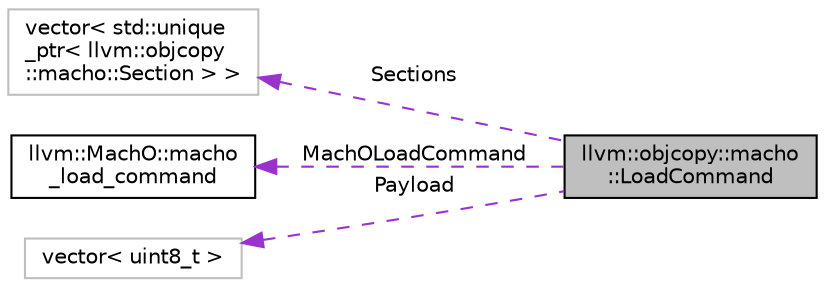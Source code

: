 digraph "llvm::objcopy::macho::LoadCommand"
{
 // LATEX_PDF_SIZE
  bgcolor="transparent";
  edge [fontname="Helvetica",fontsize="10",labelfontname="Helvetica",labelfontsize="10"];
  node [fontname="Helvetica",fontsize="10",shape=record];
  rankdir="LR";
  Node1 [label="llvm::objcopy::macho\l::LoadCommand",height=0.2,width=0.4,color="black", fillcolor="grey75", style="filled", fontcolor="black",tooltip=" "];
  Node2 -> Node1 [dir="back",color="darkorchid3",fontsize="10",style="dashed",label=" Sections" ,fontname="Helvetica"];
  Node2 [label="vector\< std::unique\l_ptr\< llvm::objcopy\l::macho::Section \> \>",height=0.2,width=0.4,color="grey75",tooltip=" "];
  Node3 -> Node1 [dir="back",color="darkorchid3",fontsize="10",style="dashed",label=" MachOLoadCommand" ,fontname="Helvetica"];
  Node3 [label="llvm::MachO::macho\l_load_command",height=0.2,width=0.4,color="black",URL="$unionllvm_1_1MachO_1_1macho__load__command.html",tooltip=" "];
  Node4 -> Node1 [dir="back",color="darkorchid3",fontsize="10",style="dashed",label=" Payload" ,fontname="Helvetica"];
  Node4 [label="vector\< uint8_t \>",height=0.2,width=0.4,color="grey75",tooltip=" "];
}
